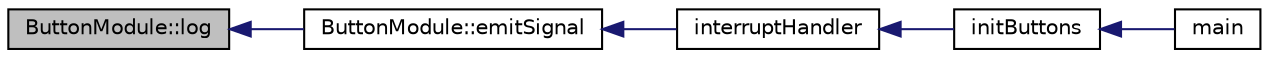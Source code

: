 digraph "ButtonModule::log"
{
  edge [fontname="Helvetica",fontsize="10",labelfontname="Helvetica",labelfontsize="10"];
  node [fontname="Helvetica",fontsize="10",shape=record];
  rankdir="LR";
  Node1 [label="ButtonModule::log",height=0.2,width=0.4,color="black", fillcolor="grey75", style="filled" fontcolor="black"];
  Node1 -> Node2 [dir="back",color="midnightblue",fontsize="10",style="solid",fontname="Helvetica"];
  Node2 [label="ButtonModule::emitSignal",height=0.2,width=0.4,color="black", fillcolor="white", style="filled",URL="$class_button_module.html#ae4b88b68a4ef1bc62e7b4761a37934ea"];
  Node2 -> Node3 [dir="back",color="midnightblue",fontsize="10",style="solid",fontname="Helvetica"];
  Node3 [label="interruptHandler",height=0.2,width=0.4,color="black", fillcolor="white", style="filled",URL="$_button_init_8h.html#a9363d5e3f8ada43cc4ee0d9ee6557d4a"];
  Node3 -> Node4 [dir="back",color="midnightblue",fontsize="10",style="solid",fontname="Helvetica"];
  Node4 [label="initButtons",height=0.2,width=0.4,color="black", fillcolor="white", style="filled",URL="$_button_init_8h.html#a27d3ba5afb772cc36c9a432c28975ace"];
  Node4 -> Node5 [dir="back",color="midnightblue",fontsize="10",style="solid",fontname="Helvetica"];
  Node5 [label="main",height=0.2,width=0.4,color="black", fillcolor="white", style="filled",URL="$main_8cpp.html#a0ddf1224851353fc92bfbff6f499fa97"];
}
